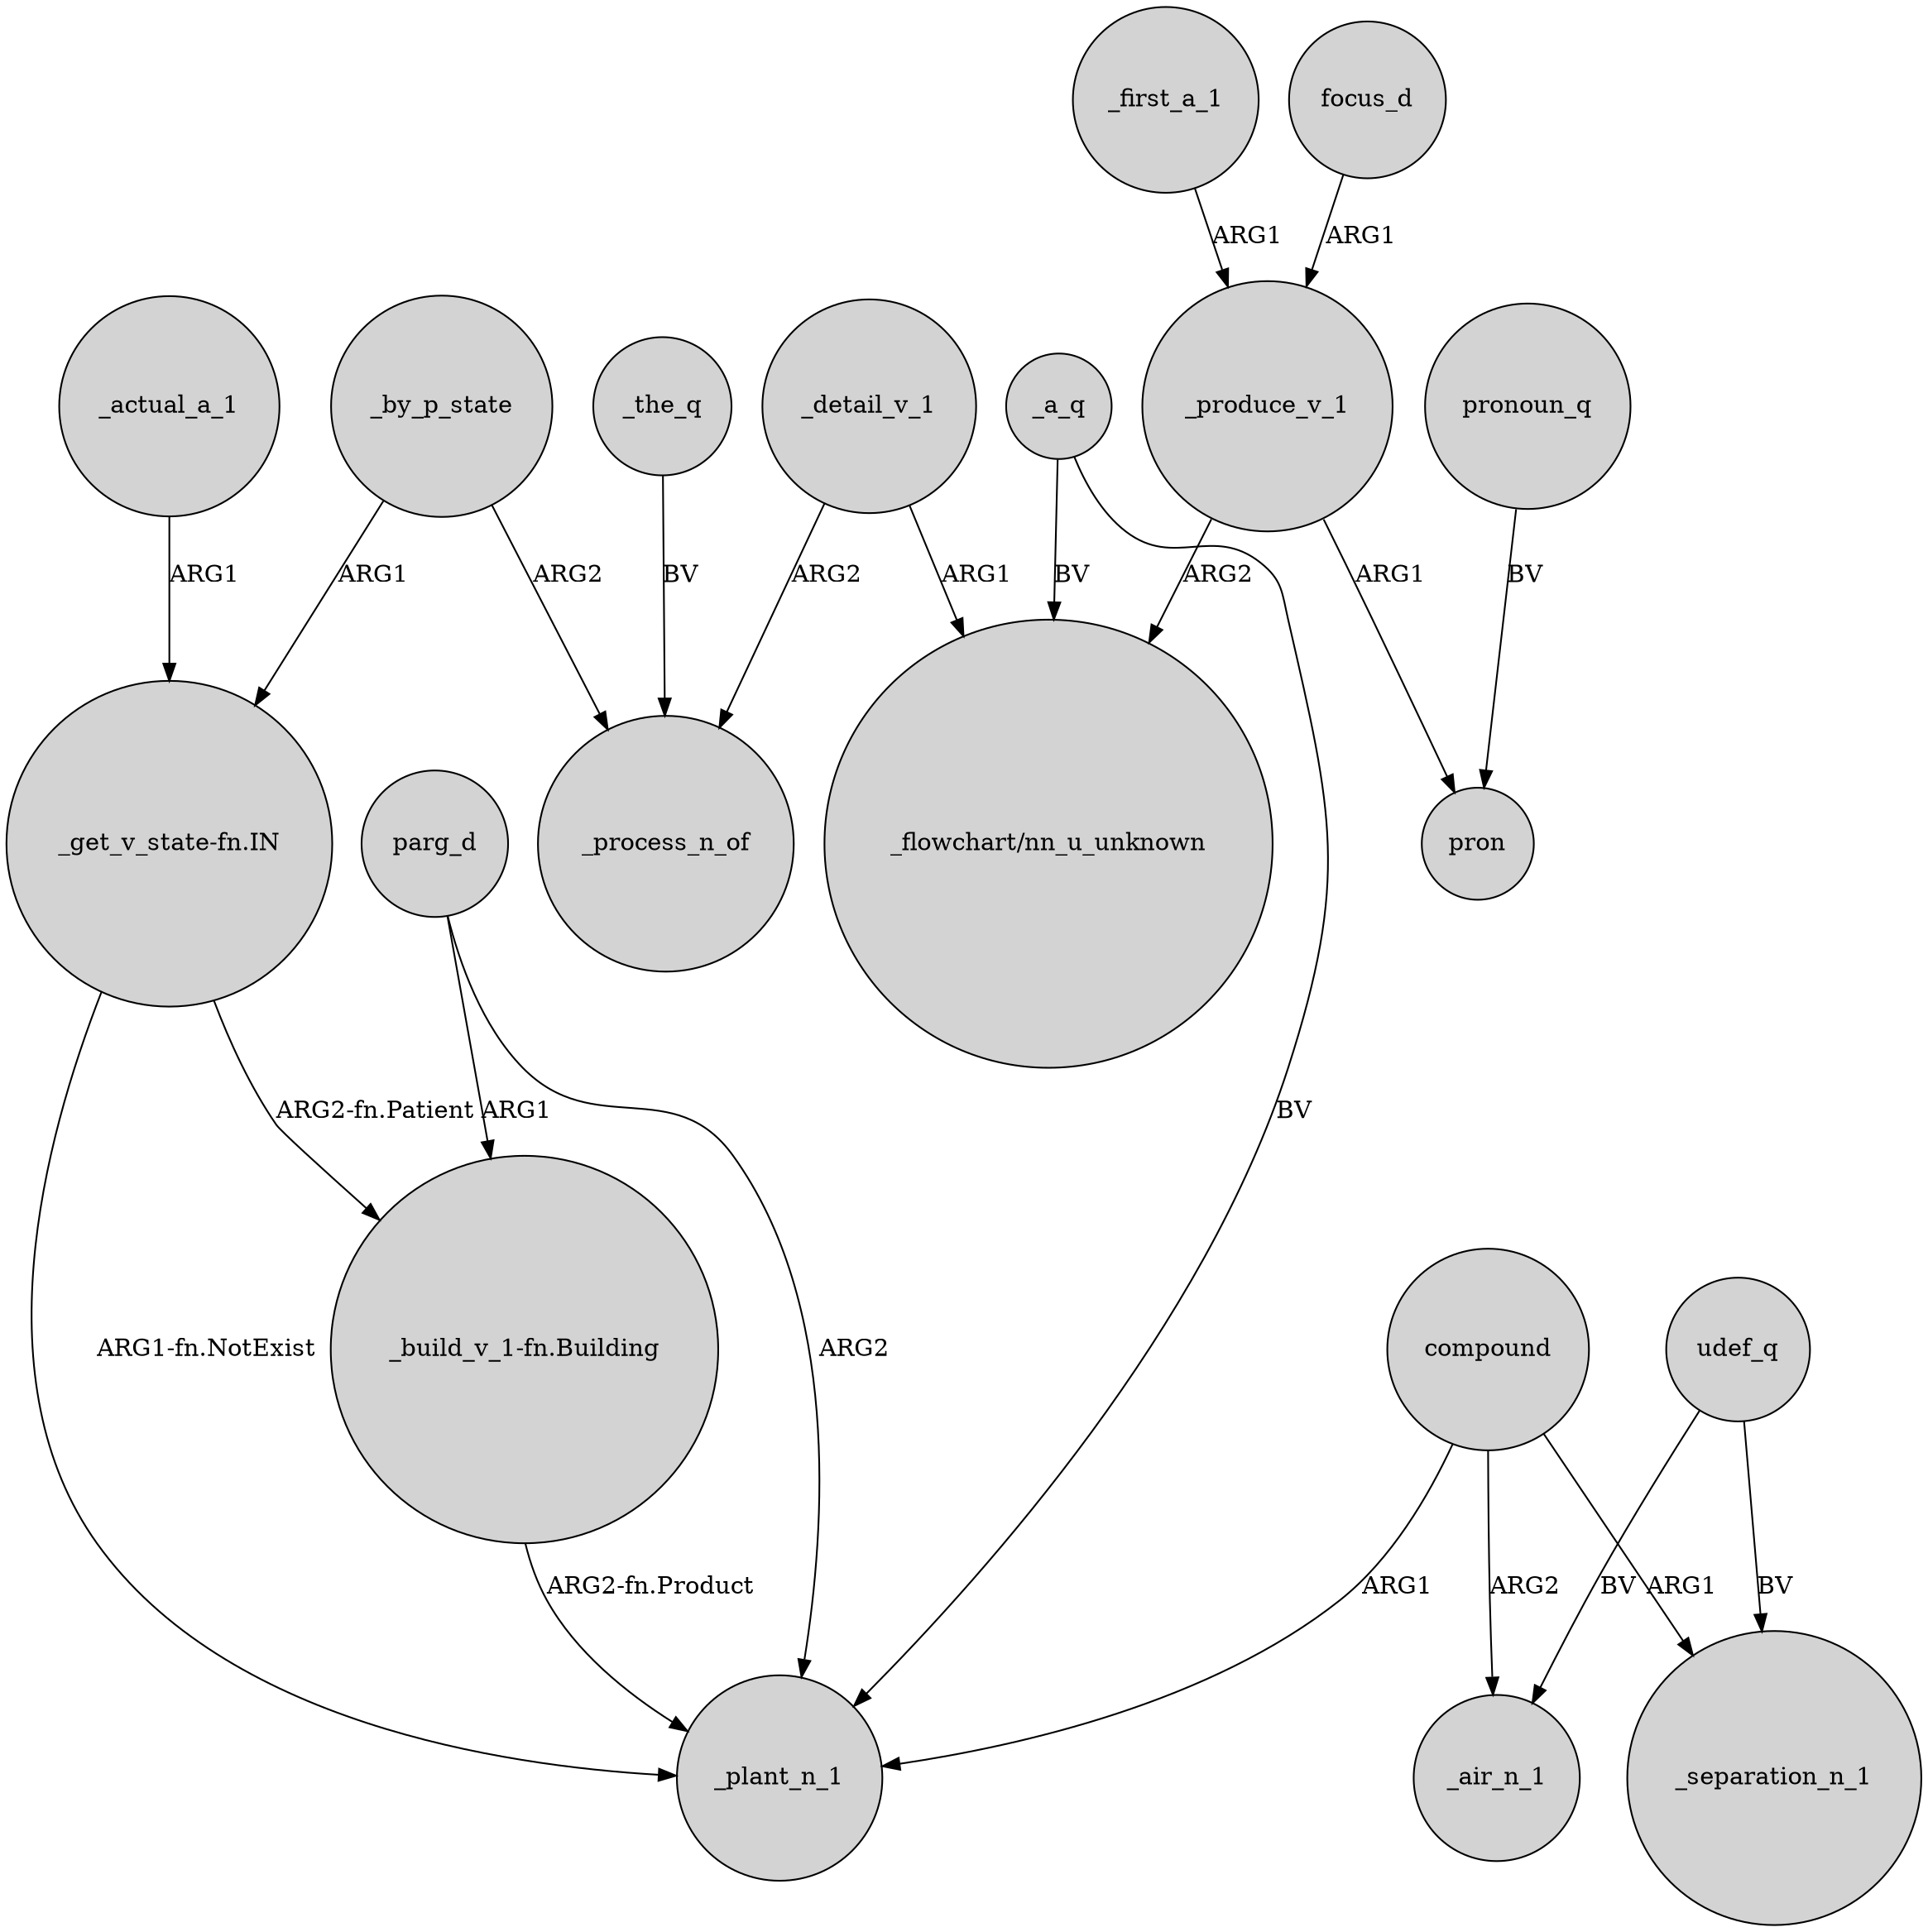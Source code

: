 digraph {
	node [shape=circle style=filled]
	"_build_v_1-fn.Building" -> _plant_n_1 [label="ARG2-fn.Product"]
	udef_q -> _air_n_1 [label=BV]
	_detail_v_1 -> _process_n_of [label=ARG2]
	compound -> _separation_n_1 [label=ARG1]
	"_get_v_state-fn.IN" -> _plant_n_1 [label="ARG1-fn.NotExist"]
	_by_p_state -> "_get_v_state-fn.IN" [label=ARG1]
	compound -> _plant_n_1 [label=ARG1]
	udef_q -> _separation_n_1 [label=BV]
	_produce_v_1 -> "_flowchart/nn_u_unknown" [label=ARG2]
	"_get_v_state-fn.IN" -> "_build_v_1-fn.Building" [label="ARG2-fn.Patient"]
	_first_a_1 -> _produce_v_1 [label=ARG1]
	focus_d -> _produce_v_1 [label=ARG1]
	_produce_v_1 -> pron [label=ARG1]
	parg_d -> _plant_n_1 [label=ARG2]
	pronoun_q -> pron [label=BV]
	_detail_v_1 -> "_flowchart/nn_u_unknown" [label=ARG1]
	_actual_a_1 -> "_get_v_state-fn.IN" [label=ARG1]
	parg_d -> "_build_v_1-fn.Building" [label=ARG1]
	compound -> _air_n_1 [label=ARG2]
	_a_q -> "_flowchart/nn_u_unknown" [label=BV]
	_by_p_state -> _process_n_of [label=ARG2]
	_the_q -> _process_n_of [label=BV]
	_a_q -> _plant_n_1 [label=BV]
}
